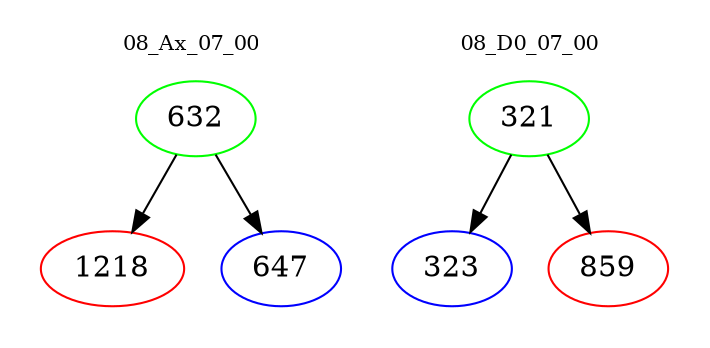 digraph{
subgraph cluster_0 {
color = white
label = "08_Ax_07_00";
fontsize=10;
T0_632 [label="632", color="green"]
T0_632 -> T0_1218 [color="black"]
T0_1218 [label="1218", color="red"]
T0_632 -> T0_647 [color="black"]
T0_647 [label="647", color="blue"]
}
subgraph cluster_1 {
color = white
label = "08_D0_07_00";
fontsize=10;
T1_321 [label="321", color="green"]
T1_321 -> T1_323 [color="black"]
T1_323 [label="323", color="blue"]
T1_321 -> T1_859 [color="black"]
T1_859 [label="859", color="red"]
}
}
